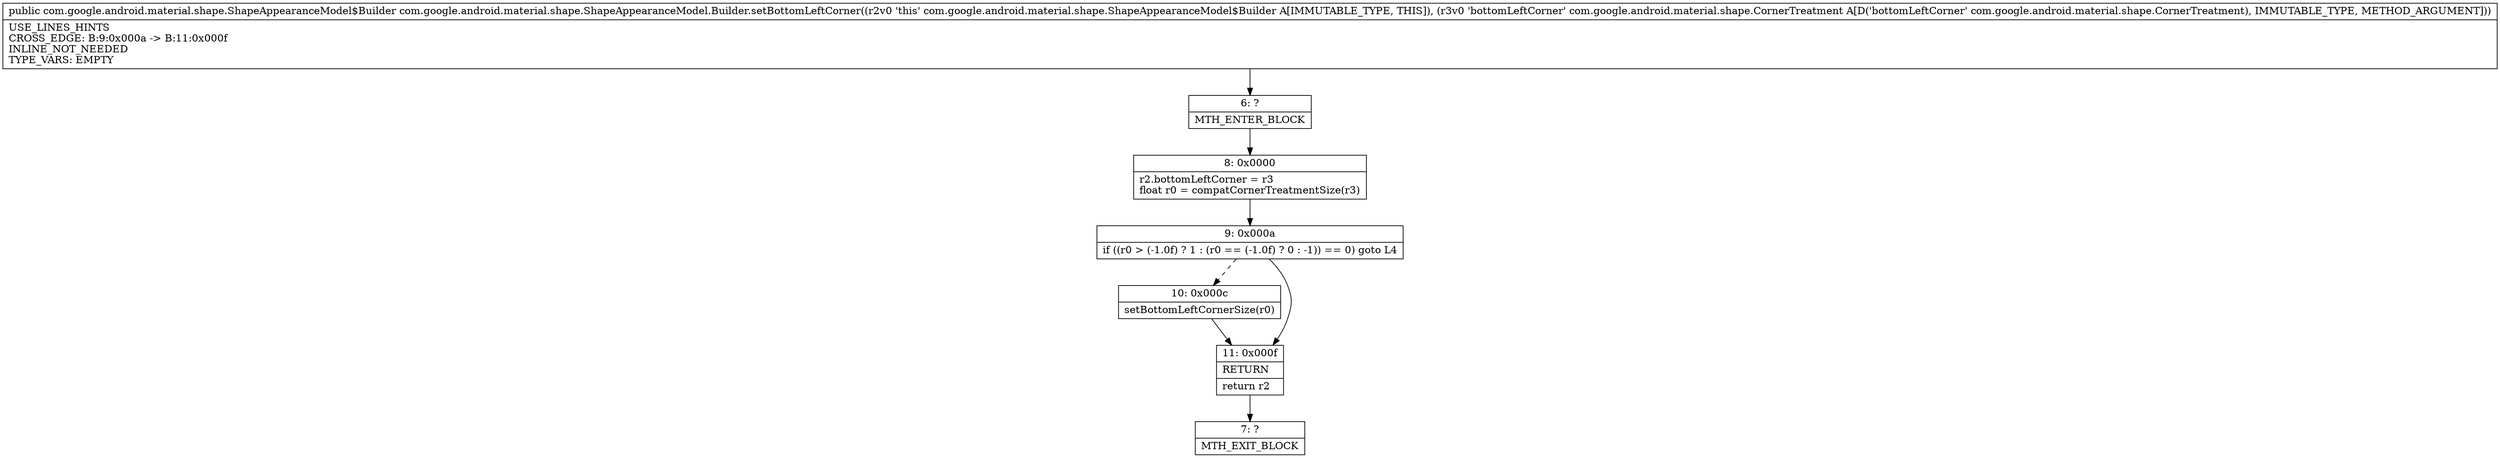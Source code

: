 digraph "CFG forcom.google.android.material.shape.ShapeAppearanceModel.Builder.setBottomLeftCorner(Lcom\/google\/android\/material\/shape\/CornerTreatment;)Lcom\/google\/android\/material\/shape\/ShapeAppearanceModel$Builder;" {
Node_6 [shape=record,label="{6\:\ ?|MTH_ENTER_BLOCK\l}"];
Node_8 [shape=record,label="{8\:\ 0x0000|r2.bottomLeftCorner = r3\lfloat r0 = compatCornerTreatmentSize(r3)\l}"];
Node_9 [shape=record,label="{9\:\ 0x000a|if ((r0 \> (\-1.0f) ? 1 : (r0 == (\-1.0f) ? 0 : \-1)) == 0) goto L4\l}"];
Node_10 [shape=record,label="{10\:\ 0x000c|setBottomLeftCornerSize(r0)\l}"];
Node_11 [shape=record,label="{11\:\ 0x000f|RETURN\l|return r2\l}"];
Node_7 [shape=record,label="{7\:\ ?|MTH_EXIT_BLOCK\l}"];
MethodNode[shape=record,label="{public com.google.android.material.shape.ShapeAppearanceModel$Builder com.google.android.material.shape.ShapeAppearanceModel.Builder.setBottomLeftCorner((r2v0 'this' com.google.android.material.shape.ShapeAppearanceModel$Builder A[IMMUTABLE_TYPE, THIS]), (r3v0 'bottomLeftCorner' com.google.android.material.shape.CornerTreatment A[D('bottomLeftCorner' com.google.android.material.shape.CornerTreatment), IMMUTABLE_TYPE, METHOD_ARGUMENT]))  | USE_LINES_HINTS\lCROSS_EDGE: B:9:0x000a \-\> B:11:0x000f\lINLINE_NOT_NEEDED\lTYPE_VARS: EMPTY\l}"];
MethodNode -> Node_6;Node_6 -> Node_8;
Node_8 -> Node_9;
Node_9 -> Node_10[style=dashed];
Node_9 -> Node_11;
Node_10 -> Node_11;
Node_11 -> Node_7;
}


